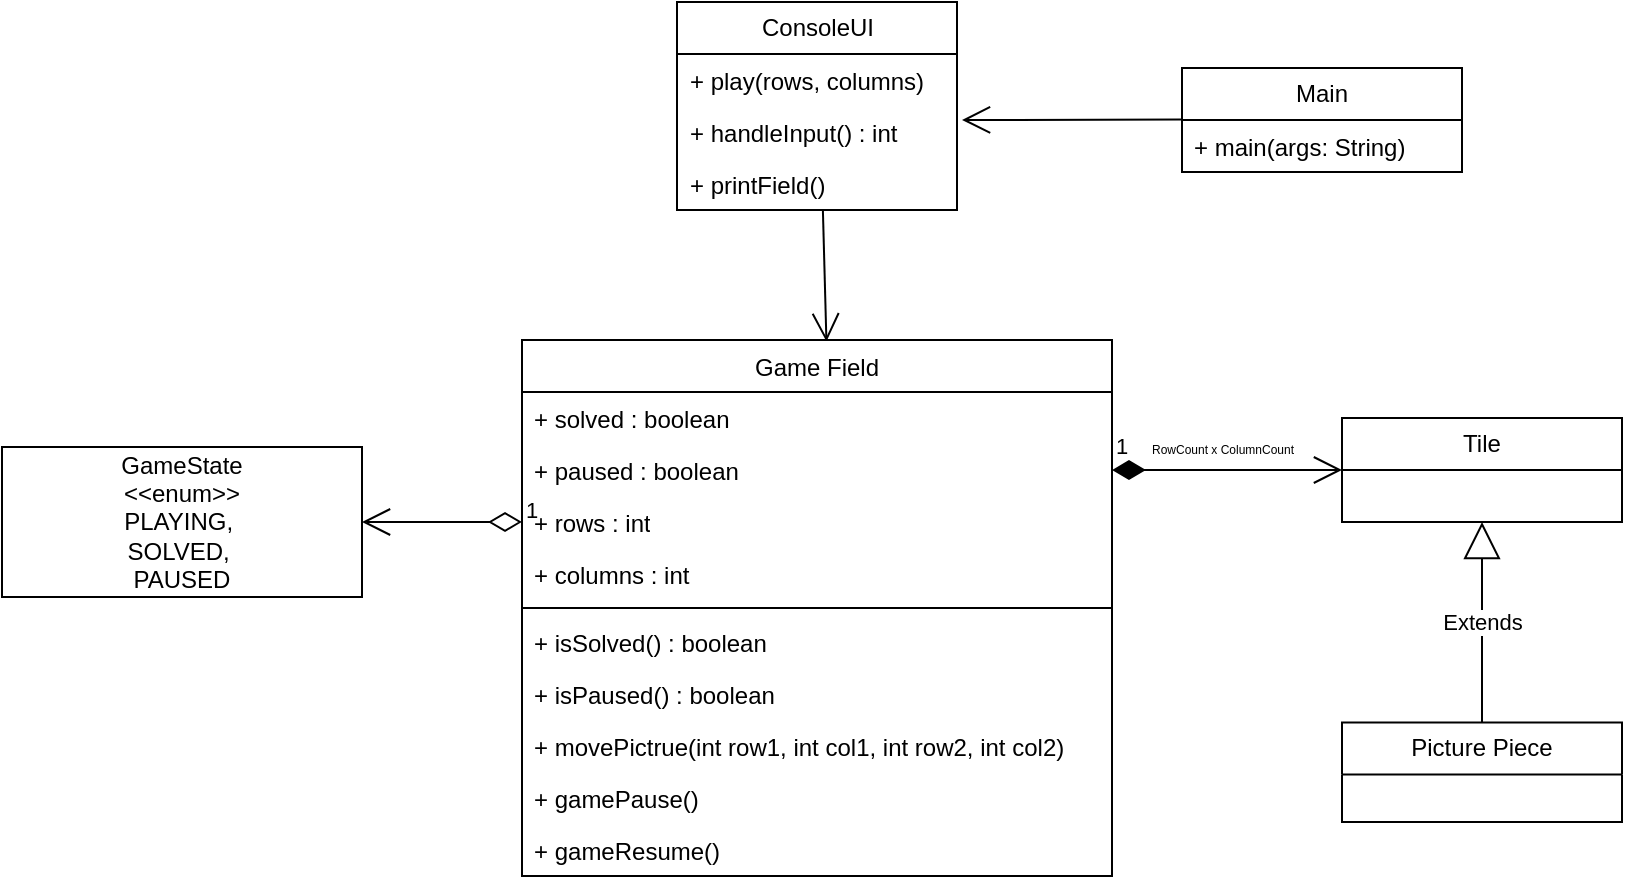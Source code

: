 <mxfile version="26.0.12">
  <diagram name="Страница — 1" id="orhPyK1dw4RmH5LCC_TS">
    <mxGraphModel dx="561" dy="342" grid="1" gridSize="10" guides="1" tooltips="1" connect="1" arrows="1" fold="1" page="1" pageScale="1" pageWidth="1169" pageHeight="827" math="0" shadow="0">
      <root>
        <mxCell id="0" />
        <mxCell id="1" parent="0" />
        <mxCell id="X1TcXJ-dOqkiPHKjBQhR-5" value="Tile" style="swimlane;fontStyle=0;childLayout=stackLayout;horizontal=1;startSize=26;fillColor=none;horizontalStack=0;resizeParent=1;resizeParentMax=0;resizeLast=0;collapsible=1;marginBottom=0;whiteSpace=wrap;html=1;" parent="1" vertex="1">
          <mxGeometry x="720" y="488.0" width="140" height="52" as="geometry" />
        </mxCell>
        <mxCell id="X1TcXJ-dOqkiPHKjBQhR-9" value="1" style="endArrow=open;html=1;endSize=12;startArrow=diamondThin;startSize=14;startFill=1;edgeStyle=orthogonalEdgeStyle;align=left;verticalAlign=bottom;rounded=0;exitX=1;exitY=0.5;exitDx=0;exitDy=0;entryX=0;entryY=0.5;entryDx=0;entryDy=0;" parent="1" source="bxY8wvBTh4Ri6E2WK0go-51" target="X1TcXJ-dOqkiPHKjBQhR-5" edge="1">
          <mxGeometry x="-1" y="3" relative="1" as="geometry">
            <mxPoint x="521.78" y="689.948" as="sourcePoint" />
            <mxPoint x="720" y="514" as="targetPoint" />
            <Array as="points">
              <mxPoint x="720" y="514" />
            </Array>
          </mxGeometry>
        </mxCell>
        <mxCell id="X1TcXJ-dOqkiPHKjBQhR-10" value="&lt;font style=&quot;font-size: 6px;&quot;&gt;RowCount x ColumnCount&lt;/font&gt;" style="edgeLabel;html=1;align=center;verticalAlign=middle;resizable=0;points=[];" parent="X1TcXJ-dOqkiPHKjBQhR-9" vertex="1" connectable="0">
          <mxGeometry x="-0.079" y="-1" relative="1" as="geometry">
            <mxPoint x="2" y="-13" as="offset" />
          </mxGeometry>
        </mxCell>
        <mxCell id="X1TcXJ-dOqkiPHKjBQhR-11" value="Picture Piece" style="swimlane;fontStyle=0;childLayout=stackLayout;horizontal=1;startSize=26;fillColor=none;horizontalStack=0;resizeParent=1;resizeParentMax=0;resizeLast=0;collapsible=1;marginBottom=0;whiteSpace=wrap;html=1;" parent="1" vertex="1">
          <mxGeometry x="720" y="640.3" width="140" height="49.7" as="geometry" />
        </mxCell>
        <mxCell id="X1TcXJ-dOqkiPHKjBQhR-15" value="Extends" style="endArrow=block;endSize=16;endFill=0;html=1;rounded=0;exitX=0.5;exitY=0;exitDx=0;exitDy=0;entryX=0.5;entryY=1;entryDx=0;entryDy=0;" parent="1" source="X1TcXJ-dOqkiPHKjBQhR-11" target="X1TcXJ-dOqkiPHKjBQhR-5" edge="1">
          <mxGeometry width="160" relative="1" as="geometry">
            <mxPoint x="980" y="530.3" as="sourcePoint" />
            <mxPoint x="790" y="530" as="targetPoint" />
          </mxGeometry>
        </mxCell>
        <mxCell id="X1TcXJ-dOqkiPHKjBQhR-19" value="GameState&lt;br&gt;&amp;lt;&amp;lt;enum&amp;gt;&amp;gt;&lt;br&gt;PLAYING,&amp;nbsp;&lt;div&gt;SOLVED,&amp;nbsp;&lt;/div&gt;&lt;div&gt;PAUSED&lt;/div&gt;" style="html=1;whiteSpace=wrap;" parent="1" vertex="1">
          <mxGeometry x="50" y="502.5" width="180" height="75" as="geometry" />
        </mxCell>
        <mxCell id="X1TcXJ-dOqkiPHKjBQhR-20" value="1" style="endArrow=open;html=1;endSize=12;startArrow=diamondThin;startSize=14;startFill=0;edgeStyle=orthogonalEdgeStyle;align=left;verticalAlign=bottom;rounded=0;exitX=0;exitY=0.5;exitDx=0;exitDy=0;entryX=1;entryY=0.5;entryDx=0;entryDy=0;" parent="1" source="bxY8wvBTh4Ri6E2WK0go-52" target="X1TcXJ-dOqkiPHKjBQhR-19" edge="1">
          <mxGeometry x="-1" y="3" relative="1" as="geometry">
            <mxPoint x="595" y="638" as="sourcePoint" />
            <mxPoint x="775" y="563" as="targetPoint" />
          </mxGeometry>
        </mxCell>
        <mxCell id="bxY8wvBTh4Ri6E2WK0go-4" value="Main" style="swimlane;fontStyle=0;childLayout=stackLayout;horizontal=1;startSize=26;fillColor=none;horizontalStack=0;resizeParent=1;resizeParentMax=0;resizeLast=0;collapsible=1;marginBottom=0;whiteSpace=wrap;html=1;" parent="1" vertex="1">
          <mxGeometry x="640" y="313" width="140" height="52" as="geometry" />
        </mxCell>
        <mxCell id="bxY8wvBTh4Ri6E2WK0go-5" value="+ main(args: String)" style="text;strokeColor=none;fillColor=none;align=left;verticalAlign=top;spacingLeft=4;spacingRight=4;overflow=hidden;rotatable=0;points=[[0,0.5],[1,0.5]];portConstraint=eastwest;whiteSpace=wrap;html=1;" parent="bxY8wvBTh4Ri6E2WK0go-4" vertex="1">
          <mxGeometry y="26" width="140" height="26" as="geometry" />
        </mxCell>
        <mxCell id="bxY8wvBTh4Ri6E2WK0go-8" value="ConsoleUI" style="swimlane;fontStyle=0;childLayout=stackLayout;horizontal=1;startSize=26;fillColor=none;horizontalStack=0;resizeParent=1;resizeParentMax=0;resizeLast=0;collapsible=1;marginBottom=0;whiteSpace=wrap;html=1;" parent="1" vertex="1">
          <mxGeometry x="387.5" y="280" width="140" height="104" as="geometry" />
        </mxCell>
        <mxCell id="bxY8wvBTh4Ri6E2WK0go-9" value="+ play(rows, columns)" style="text;strokeColor=none;fillColor=none;align=left;verticalAlign=top;spacingLeft=4;spacingRight=4;overflow=hidden;rotatable=0;points=[[0,0.5],[1,0.5]];portConstraint=eastwest;whiteSpace=wrap;html=1;" parent="bxY8wvBTh4Ri6E2WK0go-8" vertex="1">
          <mxGeometry y="26" width="140" height="26" as="geometry" />
        </mxCell>
        <mxCell id="bxY8wvBTh4Ri6E2WK0go-10" value="+ handleInput() : int" style="text;strokeColor=none;fillColor=none;align=left;verticalAlign=top;spacingLeft=4;spacingRight=4;overflow=hidden;rotatable=0;points=[[0,0.5],[1,0.5]];portConstraint=eastwest;whiteSpace=wrap;html=1;" parent="bxY8wvBTh4Ri6E2WK0go-8" vertex="1">
          <mxGeometry y="52" width="140" height="26" as="geometry" />
        </mxCell>
        <mxCell id="pUvXunPuZztfrHKQM4sP-1" value="+ printField&lt;span style=&quot;background-color: transparent; color: light-dark(rgb(0, 0, 0), rgb(255, 255, 255));&quot;&gt;()&lt;/span&gt;" style="text;strokeColor=none;fillColor=none;align=left;verticalAlign=top;spacingLeft=4;spacingRight=4;overflow=hidden;rotatable=0;points=[[0,0.5],[1,0.5]];portConstraint=eastwest;whiteSpace=wrap;html=1;" vertex="1" parent="bxY8wvBTh4Ri6E2WK0go-8">
          <mxGeometry y="78" width="140" height="26" as="geometry" />
        </mxCell>
        <mxCell id="bxY8wvBTh4Ri6E2WK0go-13" value="" style="endArrow=open;endFill=1;endSize=12;html=1;rounded=0;exitX=0;exitY=0.5;exitDx=0;exitDy=0;" parent="1" edge="1">
          <mxGeometry width="160" relative="1" as="geometry">
            <mxPoint x="640" y="338.8" as="sourcePoint" />
            <mxPoint x="530" y="339" as="targetPoint" />
          </mxGeometry>
        </mxCell>
        <mxCell id="bxY8wvBTh4Ri6E2WK0go-14" value="" style="endArrow=open;endFill=1;endSize=12;html=1;rounded=0;exitX=0.521;exitY=0.995;exitDx=0;exitDy=0;exitPerimeter=0;entryX=0.516;entryY=0.003;entryDx=0;entryDy=0;entryPerimeter=0;" parent="1" source="pUvXunPuZztfrHKQM4sP-1" target="bxY8wvBTh4Ri6E2WK0go-15" edge="1">
          <mxGeometry width="160" relative="1" as="geometry">
            <mxPoint x="463.64" y="363.662" as="sourcePoint" />
            <mxPoint x="440" y="646" as="targetPoint" />
          </mxGeometry>
        </mxCell>
        <mxCell id="bxY8wvBTh4Ri6E2WK0go-15" value="&lt;span style=&quot;font-weight: 400;&quot;&gt;Game&lt;/span&gt;&lt;span style=&quot;color: light-dark(rgb(0, 0, 0), rgb(255, 255, 255)); font-weight: 400; background-color: transparent;&quot;&gt;&amp;nbsp;Field&lt;/span&gt;" style="swimlane;fontStyle=1;align=center;verticalAlign=top;childLayout=stackLayout;horizontal=1;startSize=26;horizontalStack=0;resizeParent=1;resizeParentMax=0;resizeLast=0;collapsible=1;marginBottom=0;whiteSpace=wrap;html=1;" parent="1" vertex="1">
          <mxGeometry x="310" y="449" width="295" height="268" as="geometry" />
        </mxCell>
        <mxCell id="bxY8wvBTh4Ri6E2WK0go-16" value="+ solved : boolean" style="text;strokeColor=none;fillColor=none;align=left;verticalAlign=top;spacingLeft=4;spacingRight=4;overflow=hidden;rotatable=0;points=[[0,0.5],[1,0.5]];portConstraint=eastwest;whiteSpace=wrap;html=1;" parent="bxY8wvBTh4Ri6E2WK0go-15" vertex="1">
          <mxGeometry y="26" width="295" height="26" as="geometry" />
        </mxCell>
        <mxCell id="bxY8wvBTh4Ri6E2WK0go-51" value="+ paused : boolean" style="text;strokeColor=none;fillColor=none;align=left;verticalAlign=top;spacingLeft=4;spacingRight=4;overflow=hidden;rotatable=0;points=[[0,0.5],[1,0.5]];portConstraint=eastwest;whiteSpace=wrap;html=1;" parent="bxY8wvBTh4Ri6E2WK0go-15" vertex="1">
          <mxGeometry y="52" width="295" height="26" as="geometry" />
        </mxCell>
        <mxCell id="bxY8wvBTh4Ri6E2WK0go-52" value="+ rows : int" style="text;strokeColor=none;fillColor=none;align=left;verticalAlign=top;spacingLeft=4;spacingRight=4;overflow=hidden;rotatable=0;points=[[0,0.5],[1,0.5]];portConstraint=eastwest;whiteSpace=wrap;html=1;" parent="bxY8wvBTh4Ri6E2WK0go-15" vertex="1">
          <mxGeometry y="78" width="295" height="26" as="geometry" />
        </mxCell>
        <mxCell id="bxY8wvBTh4Ri6E2WK0go-53" value="+ columns : int" style="text;strokeColor=none;fillColor=none;align=left;verticalAlign=top;spacingLeft=4;spacingRight=4;overflow=hidden;rotatable=0;points=[[0,0.5],[1,0.5]];portConstraint=eastwest;whiteSpace=wrap;html=1;" parent="bxY8wvBTh4Ri6E2WK0go-15" vertex="1">
          <mxGeometry y="104" width="295" height="26" as="geometry" />
        </mxCell>
        <mxCell id="bxY8wvBTh4Ri6E2WK0go-17" value="" style="line;strokeWidth=1;fillColor=none;align=left;verticalAlign=middle;spacingTop=-1;spacingLeft=3;spacingRight=3;rotatable=0;labelPosition=right;points=[];portConstraint=eastwest;strokeColor=inherit;" parent="bxY8wvBTh4Ri6E2WK0go-15" vertex="1">
          <mxGeometry y="130" width="295" height="8" as="geometry" />
        </mxCell>
        <mxCell id="bxY8wvBTh4Ri6E2WK0go-18" value="+ isSolved() : boolean" style="text;strokeColor=none;fillColor=none;align=left;verticalAlign=top;spacingLeft=4;spacingRight=4;overflow=hidden;rotatable=0;points=[[0,0.5],[1,0.5]];portConstraint=eastwest;whiteSpace=wrap;html=1;" parent="bxY8wvBTh4Ri6E2WK0go-15" vertex="1">
          <mxGeometry y="138" width="295" height="26" as="geometry" />
        </mxCell>
        <mxCell id="bxY8wvBTh4Ri6E2WK0go-43" value="+ isPaused() : boolean" style="text;strokeColor=none;fillColor=none;align=left;verticalAlign=top;spacingLeft=4;spacingRight=4;overflow=hidden;rotatable=0;points=[[0,0.5],[1,0.5]];portConstraint=eastwest;whiteSpace=wrap;html=1;" parent="bxY8wvBTh4Ri6E2WK0go-15" vertex="1">
          <mxGeometry y="164" width="295" height="26" as="geometry" />
        </mxCell>
        <mxCell id="bxY8wvBTh4Ri6E2WK0go-55" value="+ movePictrue(int row1, int col1, int row2, int col2)" style="text;strokeColor=none;fillColor=none;align=left;verticalAlign=top;spacingLeft=4;spacingRight=4;overflow=hidden;rotatable=0;points=[[0,0.5],[1,0.5]];portConstraint=eastwest;whiteSpace=wrap;html=1;" parent="bxY8wvBTh4Ri6E2WK0go-15" vertex="1">
          <mxGeometry y="190" width="295" height="26" as="geometry" />
        </mxCell>
        <mxCell id="bxY8wvBTh4Ri6E2WK0go-57" value="+ gamePause()" style="text;strokeColor=none;fillColor=none;align=left;verticalAlign=top;spacingLeft=4;spacingRight=4;overflow=hidden;rotatable=0;points=[[0,0.5],[1,0.5]];portConstraint=eastwest;whiteSpace=wrap;html=1;" parent="bxY8wvBTh4Ri6E2WK0go-15" vertex="1">
          <mxGeometry y="216" width="295" height="26" as="geometry" />
        </mxCell>
        <mxCell id="bxY8wvBTh4Ri6E2WK0go-58" value="+ gameResume()" style="text;strokeColor=none;fillColor=none;align=left;verticalAlign=top;spacingLeft=4;spacingRight=4;overflow=hidden;rotatable=0;points=[[0,0.5],[1,0.5]];portConstraint=eastwest;whiteSpace=wrap;html=1;" parent="bxY8wvBTh4Ri6E2WK0go-15" vertex="1">
          <mxGeometry y="242" width="295" height="26" as="geometry" />
        </mxCell>
      </root>
    </mxGraphModel>
  </diagram>
</mxfile>
